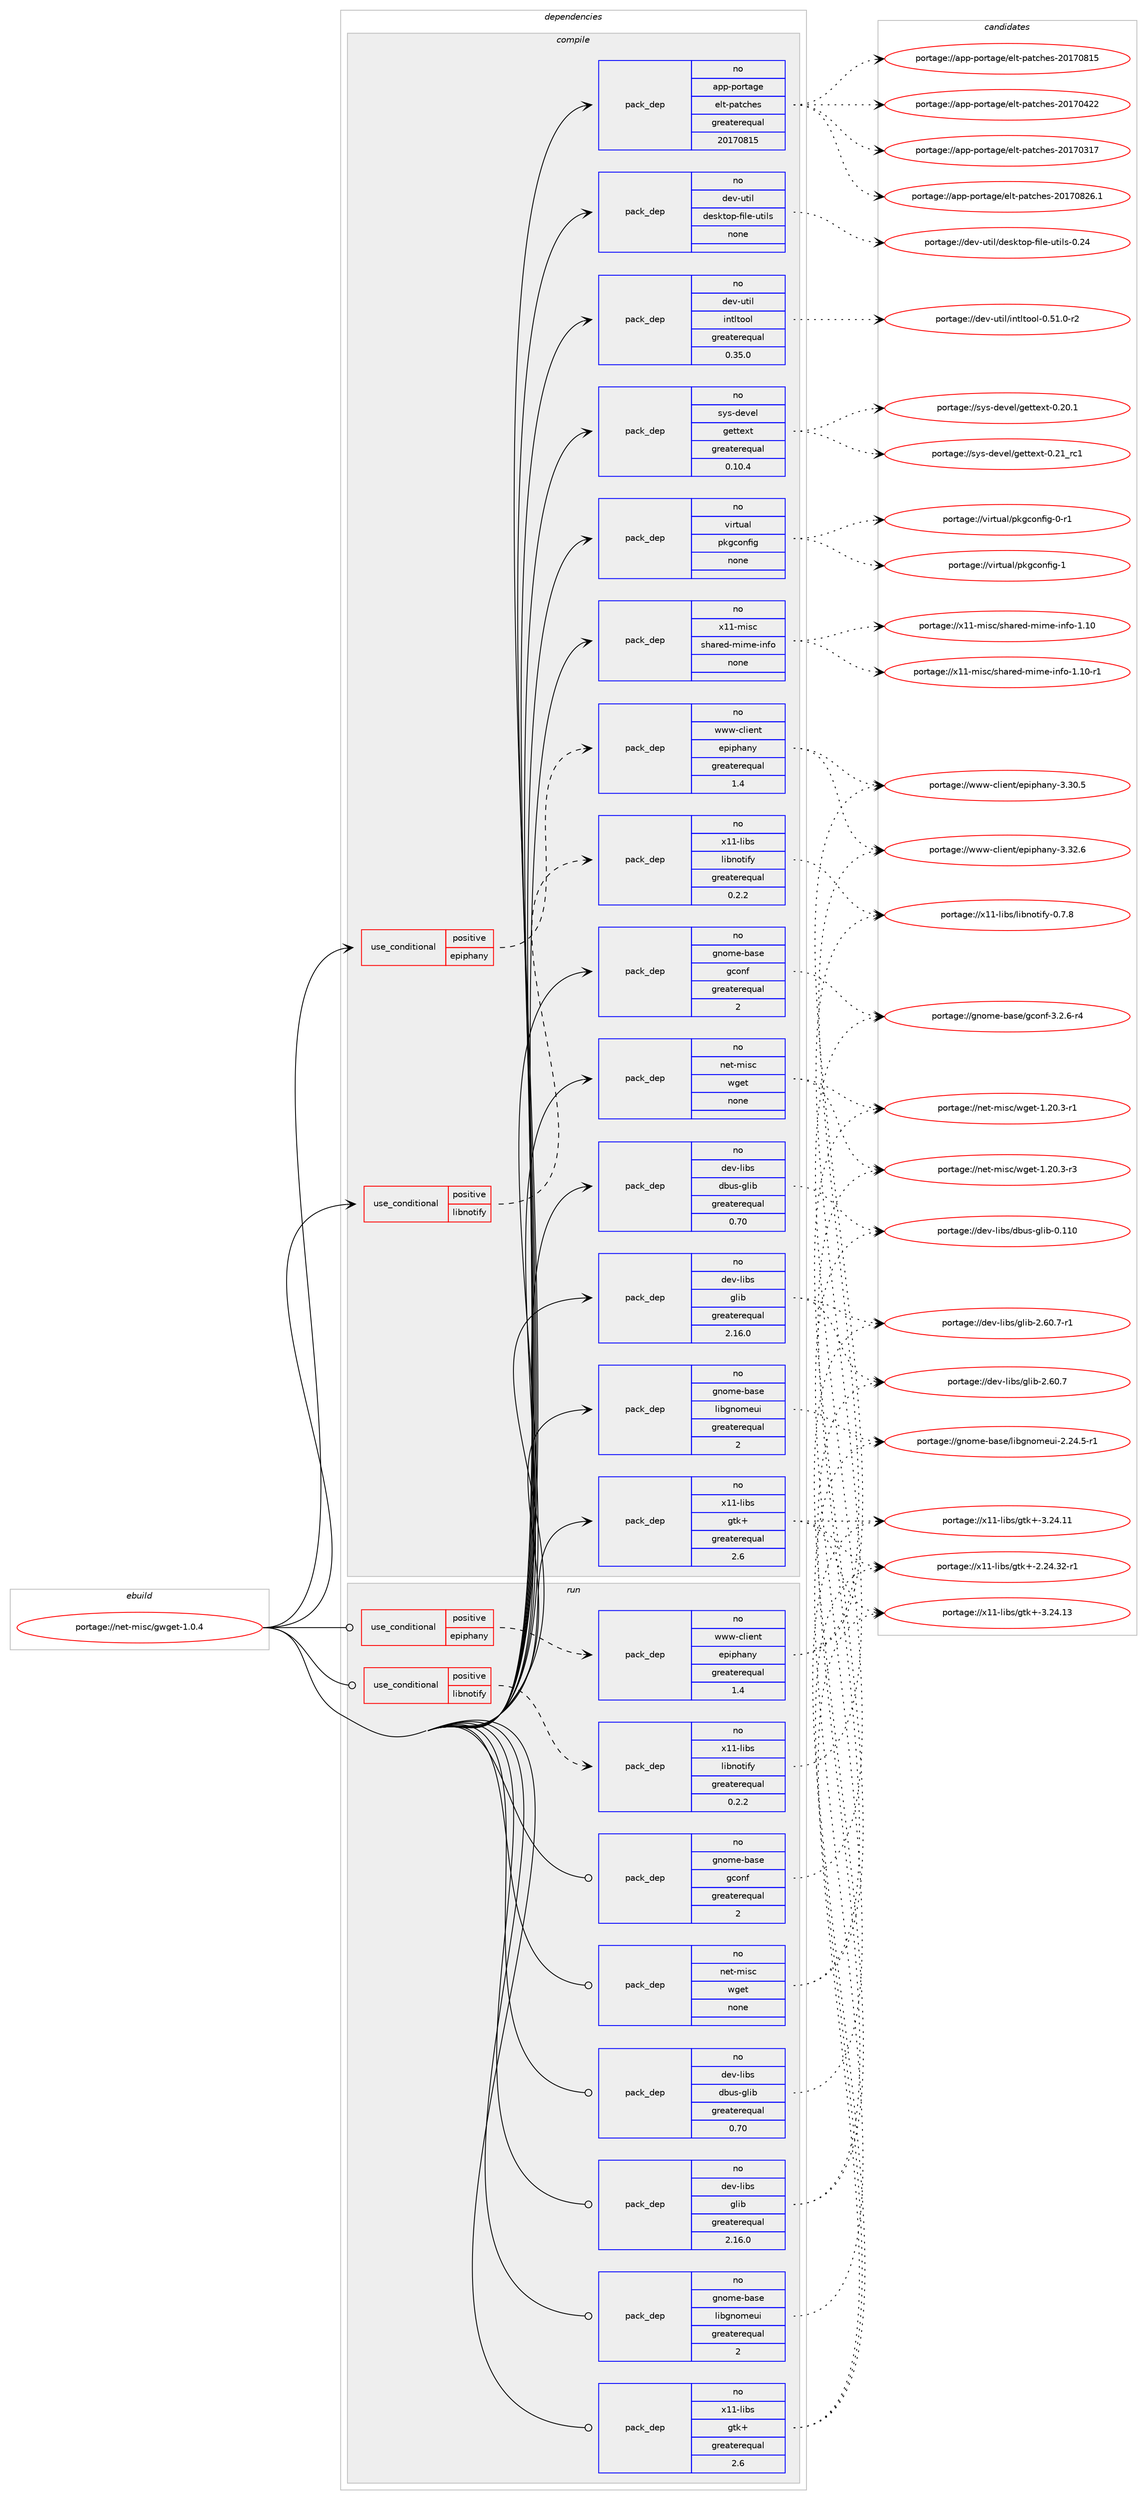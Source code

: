 digraph prolog {

# *************
# Graph options
# *************

newrank=true;
concentrate=true;
compound=true;
graph [rankdir=LR,fontname=Helvetica,fontsize=10,ranksep=1.5];#, ranksep=2.5, nodesep=0.2];
edge  [arrowhead=vee];
node  [fontname=Helvetica,fontsize=10];

# **********
# The ebuild
# **********

subgraph cluster_leftcol {
color=gray;
rank=same;
label=<<i>ebuild</i>>;
id [label="portage://net-misc/gwget-1.0.4", color=red, width=4, href="../net-misc/gwget-1.0.4.svg"];
}

# ****************
# The dependencies
# ****************

subgraph cluster_midcol {
color=gray;
label=<<i>dependencies</i>>;
subgraph cluster_compile {
fillcolor="#eeeeee";
style=filled;
label=<<i>compile</i>>;
subgraph cond26295 {
dependency126626 [label=<<TABLE BORDER="0" CELLBORDER="1" CELLSPACING="0" CELLPADDING="4"><TR><TD ROWSPAN="3" CELLPADDING="10">use_conditional</TD></TR><TR><TD>positive</TD></TR><TR><TD>epiphany</TD></TR></TABLE>>, shape=none, color=red];
subgraph pack98189 {
dependency126627 [label=<<TABLE BORDER="0" CELLBORDER="1" CELLSPACING="0" CELLPADDING="4" WIDTH="220"><TR><TD ROWSPAN="6" CELLPADDING="30">pack_dep</TD></TR><TR><TD WIDTH="110">no</TD></TR><TR><TD>www-client</TD></TR><TR><TD>epiphany</TD></TR><TR><TD>greaterequal</TD></TR><TR><TD>1.4</TD></TR></TABLE>>, shape=none, color=blue];
}
dependency126626:e -> dependency126627:w [weight=20,style="dashed",arrowhead="vee"];
}
id:e -> dependency126626:w [weight=20,style="solid",arrowhead="vee"];
subgraph cond26296 {
dependency126628 [label=<<TABLE BORDER="0" CELLBORDER="1" CELLSPACING="0" CELLPADDING="4"><TR><TD ROWSPAN="3" CELLPADDING="10">use_conditional</TD></TR><TR><TD>positive</TD></TR><TR><TD>libnotify</TD></TR></TABLE>>, shape=none, color=red];
subgraph pack98190 {
dependency126629 [label=<<TABLE BORDER="0" CELLBORDER="1" CELLSPACING="0" CELLPADDING="4" WIDTH="220"><TR><TD ROWSPAN="6" CELLPADDING="30">pack_dep</TD></TR><TR><TD WIDTH="110">no</TD></TR><TR><TD>x11-libs</TD></TR><TR><TD>libnotify</TD></TR><TR><TD>greaterequal</TD></TR><TR><TD>0.2.2</TD></TR></TABLE>>, shape=none, color=blue];
}
dependency126628:e -> dependency126629:w [weight=20,style="dashed",arrowhead="vee"];
}
id:e -> dependency126628:w [weight=20,style="solid",arrowhead="vee"];
subgraph pack98191 {
dependency126630 [label=<<TABLE BORDER="0" CELLBORDER="1" CELLSPACING="0" CELLPADDING="4" WIDTH="220"><TR><TD ROWSPAN="6" CELLPADDING="30">pack_dep</TD></TR><TR><TD WIDTH="110">no</TD></TR><TR><TD>app-portage</TD></TR><TR><TD>elt-patches</TD></TR><TR><TD>greaterequal</TD></TR><TR><TD>20170815</TD></TR></TABLE>>, shape=none, color=blue];
}
id:e -> dependency126630:w [weight=20,style="solid",arrowhead="vee"];
subgraph pack98192 {
dependency126631 [label=<<TABLE BORDER="0" CELLBORDER="1" CELLSPACING="0" CELLPADDING="4" WIDTH="220"><TR><TD ROWSPAN="6" CELLPADDING="30">pack_dep</TD></TR><TR><TD WIDTH="110">no</TD></TR><TR><TD>dev-libs</TD></TR><TR><TD>dbus-glib</TD></TR><TR><TD>greaterequal</TD></TR><TR><TD>0.70</TD></TR></TABLE>>, shape=none, color=blue];
}
id:e -> dependency126631:w [weight=20,style="solid",arrowhead="vee"];
subgraph pack98193 {
dependency126632 [label=<<TABLE BORDER="0" CELLBORDER="1" CELLSPACING="0" CELLPADDING="4" WIDTH="220"><TR><TD ROWSPAN="6" CELLPADDING="30">pack_dep</TD></TR><TR><TD WIDTH="110">no</TD></TR><TR><TD>dev-libs</TD></TR><TR><TD>glib</TD></TR><TR><TD>greaterequal</TD></TR><TR><TD>2.16.0</TD></TR></TABLE>>, shape=none, color=blue];
}
id:e -> dependency126632:w [weight=20,style="solid",arrowhead="vee"];
subgraph pack98194 {
dependency126633 [label=<<TABLE BORDER="0" CELLBORDER="1" CELLSPACING="0" CELLPADDING="4" WIDTH="220"><TR><TD ROWSPAN="6" CELLPADDING="30">pack_dep</TD></TR><TR><TD WIDTH="110">no</TD></TR><TR><TD>dev-util</TD></TR><TR><TD>desktop-file-utils</TD></TR><TR><TD>none</TD></TR><TR><TD></TD></TR></TABLE>>, shape=none, color=blue];
}
id:e -> dependency126633:w [weight=20,style="solid",arrowhead="vee"];
subgraph pack98195 {
dependency126634 [label=<<TABLE BORDER="0" CELLBORDER="1" CELLSPACING="0" CELLPADDING="4" WIDTH="220"><TR><TD ROWSPAN="6" CELLPADDING="30">pack_dep</TD></TR><TR><TD WIDTH="110">no</TD></TR><TR><TD>dev-util</TD></TR><TR><TD>intltool</TD></TR><TR><TD>greaterequal</TD></TR><TR><TD>0.35.0</TD></TR></TABLE>>, shape=none, color=blue];
}
id:e -> dependency126634:w [weight=20,style="solid",arrowhead="vee"];
subgraph pack98196 {
dependency126635 [label=<<TABLE BORDER="0" CELLBORDER="1" CELLSPACING="0" CELLPADDING="4" WIDTH="220"><TR><TD ROWSPAN="6" CELLPADDING="30">pack_dep</TD></TR><TR><TD WIDTH="110">no</TD></TR><TR><TD>gnome-base</TD></TR><TR><TD>gconf</TD></TR><TR><TD>greaterequal</TD></TR><TR><TD>2</TD></TR></TABLE>>, shape=none, color=blue];
}
id:e -> dependency126635:w [weight=20,style="solid",arrowhead="vee"];
subgraph pack98197 {
dependency126636 [label=<<TABLE BORDER="0" CELLBORDER="1" CELLSPACING="0" CELLPADDING="4" WIDTH="220"><TR><TD ROWSPAN="6" CELLPADDING="30">pack_dep</TD></TR><TR><TD WIDTH="110">no</TD></TR><TR><TD>gnome-base</TD></TR><TR><TD>libgnomeui</TD></TR><TR><TD>greaterequal</TD></TR><TR><TD>2</TD></TR></TABLE>>, shape=none, color=blue];
}
id:e -> dependency126636:w [weight=20,style="solid",arrowhead="vee"];
subgraph pack98198 {
dependency126637 [label=<<TABLE BORDER="0" CELLBORDER="1" CELLSPACING="0" CELLPADDING="4" WIDTH="220"><TR><TD ROWSPAN="6" CELLPADDING="30">pack_dep</TD></TR><TR><TD WIDTH="110">no</TD></TR><TR><TD>net-misc</TD></TR><TR><TD>wget</TD></TR><TR><TD>none</TD></TR><TR><TD></TD></TR></TABLE>>, shape=none, color=blue];
}
id:e -> dependency126637:w [weight=20,style="solid",arrowhead="vee"];
subgraph pack98199 {
dependency126638 [label=<<TABLE BORDER="0" CELLBORDER="1" CELLSPACING="0" CELLPADDING="4" WIDTH="220"><TR><TD ROWSPAN="6" CELLPADDING="30">pack_dep</TD></TR><TR><TD WIDTH="110">no</TD></TR><TR><TD>sys-devel</TD></TR><TR><TD>gettext</TD></TR><TR><TD>greaterequal</TD></TR><TR><TD>0.10.4</TD></TR></TABLE>>, shape=none, color=blue];
}
id:e -> dependency126638:w [weight=20,style="solid",arrowhead="vee"];
subgraph pack98200 {
dependency126639 [label=<<TABLE BORDER="0" CELLBORDER="1" CELLSPACING="0" CELLPADDING="4" WIDTH="220"><TR><TD ROWSPAN="6" CELLPADDING="30">pack_dep</TD></TR><TR><TD WIDTH="110">no</TD></TR><TR><TD>virtual</TD></TR><TR><TD>pkgconfig</TD></TR><TR><TD>none</TD></TR><TR><TD></TD></TR></TABLE>>, shape=none, color=blue];
}
id:e -> dependency126639:w [weight=20,style="solid",arrowhead="vee"];
subgraph pack98201 {
dependency126640 [label=<<TABLE BORDER="0" CELLBORDER="1" CELLSPACING="0" CELLPADDING="4" WIDTH="220"><TR><TD ROWSPAN="6" CELLPADDING="30">pack_dep</TD></TR><TR><TD WIDTH="110">no</TD></TR><TR><TD>x11-libs</TD></TR><TR><TD>gtk+</TD></TR><TR><TD>greaterequal</TD></TR><TR><TD>2.6</TD></TR></TABLE>>, shape=none, color=blue];
}
id:e -> dependency126640:w [weight=20,style="solid",arrowhead="vee"];
subgraph pack98202 {
dependency126641 [label=<<TABLE BORDER="0" CELLBORDER="1" CELLSPACING="0" CELLPADDING="4" WIDTH="220"><TR><TD ROWSPAN="6" CELLPADDING="30">pack_dep</TD></TR><TR><TD WIDTH="110">no</TD></TR><TR><TD>x11-misc</TD></TR><TR><TD>shared-mime-info</TD></TR><TR><TD>none</TD></TR><TR><TD></TD></TR></TABLE>>, shape=none, color=blue];
}
id:e -> dependency126641:w [weight=20,style="solid",arrowhead="vee"];
}
subgraph cluster_compileandrun {
fillcolor="#eeeeee";
style=filled;
label=<<i>compile and run</i>>;
}
subgraph cluster_run {
fillcolor="#eeeeee";
style=filled;
label=<<i>run</i>>;
subgraph cond26297 {
dependency126642 [label=<<TABLE BORDER="0" CELLBORDER="1" CELLSPACING="0" CELLPADDING="4"><TR><TD ROWSPAN="3" CELLPADDING="10">use_conditional</TD></TR><TR><TD>positive</TD></TR><TR><TD>epiphany</TD></TR></TABLE>>, shape=none, color=red];
subgraph pack98203 {
dependency126643 [label=<<TABLE BORDER="0" CELLBORDER="1" CELLSPACING="0" CELLPADDING="4" WIDTH="220"><TR><TD ROWSPAN="6" CELLPADDING="30">pack_dep</TD></TR><TR><TD WIDTH="110">no</TD></TR><TR><TD>www-client</TD></TR><TR><TD>epiphany</TD></TR><TR><TD>greaterequal</TD></TR><TR><TD>1.4</TD></TR></TABLE>>, shape=none, color=blue];
}
dependency126642:e -> dependency126643:w [weight=20,style="dashed",arrowhead="vee"];
}
id:e -> dependency126642:w [weight=20,style="solid",arrowhead="odot"];
subgraph cond26298 {
dependency126644 [label=<<TABLE BORDER="0" CELLBORDER="1" CELLSPACING="0" CELLPADDING="4"><TR><TD ROWSPAN="3" CELLPADDING="10">use_conditional</TD></TR><TR><TD>positive</TD></TR><TR><TD>libnotify</TD></TR></TABLE>>, shape=none, color=red];
subgraph pack98204 {
dependency126645 [label=<<TABLE BORDER="0" CELLBORDER="1" CELLSPACING="0" CELLPADDING="4" WIDTH="220"><TR><TD ROWSPAN="6" CELLPADDING="30">pack_dep</TD></TR><TR><TD WIDTH="110">no</TD></TR><TR><TD>x11-libs</TD></TR><TR><TD>libnotify</TD></TR><TR><TD>greaterequal</TD></TR><TR><TD>0.2.2</TD></TR></TABLE>>, shape=none, color=blue];
}
dependency126644:e -> dependency126645:w [weight=20,style="dashed",arrowhead="vee"];
}
id:e -> dependency126644:w [weight=20,style="solid",arrowhead="odot"];
subgraph pack98205 {
dependency126646 [label=<<TABLE BORDER="0" CELLBORDER="1" CELLSPACING="0" CELLPADDING="4" WIDTH="220"><TR><TD ROWSPAN="6" CELLPADDING="30">pack_dep</TD></TR><TR><TD WIDTH="110">no</TD></TR><TR><TD>dev-libs</TD></TR><TR><TD>dbus-glib</TD></TR><TR><TD>greaterequal</TD></TR><TR><TD>0.70</TD></TR></TABLE>>, shape=none, color=blue];
}
id:e -> dependency126646:w [weight=20,style="solid",arrowhead="odot"];
subgraph pack98206 {
dependency126647 [label=<<TABLE BORDER="0" CELLBORDER="1" CELLSPACING="0" CELLPADDING="4" WIDTH="220"><TR><TD ROWSPAN="6" CELLPADDING="30">pack_dep</TD></TR><TR><TD WIDTH="110">no</TD></TR><TR><TD>dev-libs</TD></TR><TR><TD>glib</TD></TR><TR><TD>greaterequal</TD></TR><TR><TD>2.16.0</TD></TR></TABLE>>, shape=none, color=blue];
}
id:e -> dependency126647:w [weight=20,style="solid",arrowhead="odot"];
subgraph pack98207 {
dependency126648 [label=<<TABLE BORDER="0" CELLBORDER="1" CELLSPACING="0" CELLPADDING="4" WIDTH="220"><TR><TD ROWSPAN="6" CELLPADDING="30">pack_dep</TD></TR><TR><TD WIDTH="110">no</TD></TR><TR><TD>gnome-base</TD></TR><TR><TD>gconf</TD></TR><TR><TD>greaterequal</TD></TR><TR><TD>2</TD></TR></TABLE>>, shape=none, color=blue];
}
id:e -> dependency126648:w [weight=20,style="solid",arrowhead="odot"];
subgraph pack98208 {
dependency126649 [label=<<TABLE BORDER="0" CELLBORDER="1" CELLSPACING="0" CELLPADDING="4" WIDTH="220"><TR><TD ROWSPAN="6" CELLPADDING="30">pack_dep</TD></TR><TR><TD WIDTH="110">no</TD></TR><TR><TD>gnome-base</TD></TR><TR><TD>libgnomeui</TD></TR><TR><TD>greaterequal</TD></TR><TR><TD>2</TD></TR></TABLE>>, shape=none, color=blue];
}
id:e -> dependency126649:w [weight=20,style="solid",arrowhead="odot"];
subgraph pack98209 {
dependency126650 [label=<<TABLE BORDER="0" CELLBORDER="1" CELLSPACING="0" CELLPADDING="4" WIDTH="220"><TR><TD ROWSPAN="6" CELLPADDING="30">pack_dep</TD></TR><TR><TD WIDTH="110">no</TD></TR><TR><TD>net-misc</TD></TR><TR><TD>wget</TD></TR><TR><TD>none</TD></TR><TR><TD></TD></TR></TABLE>>, shape=none, color=blue];
}
id:e -> dependency126650:w [weight=20,style="solid",arrowhead="odot"];
subgraph pack98210 {
dependency126651 [label=<<TABLE BORDER="0" CELLBORDER="1" CELLSPACING="0" CELLPADDING="4" WIDTH="220"><TR><TD ROWSPAN="6" CELLPADDING="30">pack_dep</TD></TR><TR><TD WIDTH="110">no</TD></TR><TR><TD>x11-libs</TD></TR><TR><TD>gtk+</TD></TR><TR><TD>greaterequal</TD></TR><TR><TD>2.6</TD></TR></TABLE>>, shape=none, color=blue];
}
id:e -> dependency126651:w [weight=20,style="solid",arrowhead="odot"];
}
}

# **************
# The candidates
# **************

subgraph cluster_choices {
rank=same;
color=gray;
label=<<i>candidates</i>>;

subgraph choice98189 {
color=black;
nodesep=1;
choice1191191194599108105101110116471011121051121049711012145514651504654 [label="portage://www-client/epiphany-3.32.6", color=red, width=4,href="../www-client/epiphany-3.32.6.svg"];
choice1191191194599108105101110116471011121051121049711012145514651484653 [label="portage://www-client/epiphany-3.30.5", color=red, width=4,href="../www-client/epiphany-3.30.5.svg"];
dependency126627:e -> choice1191191194599108105101110116471011121051121049711012145514651504654:w [style=dotted,weight="100"];
dependency126627:e -> choice1191191194599108105101110116471011121051121049711012145514651484653:w [style=dotted,weight="100"];
}
subgraph choice98190 {
color=black;
nodesep=1;
choice120494945108105981154710810598110111116105102121454846554656 [label="portage://x11-libs/libnotify-0.7.8", color=red, width=4,href="../x11-libs/libnotify-0.7.8.svg"];
dependency126629:e -> choice120494945108105981154710810598110111116105102121454846554656:w [style=dotted,weight="100"];
}
subgraph choice98191 {
color=black;
nodesep=1;
choice971121124511211111411697103101471011081164511297116991041011154550484955485650544649 [label="portage://app-portage/elt-patches-20170826.1", color=red, width=4,href="../app-portage/elt-patches-20170826.1.svg"];
choice97112112451121111141169710310147101108116451129711699104101115455048495548564953 [label="portage://app-portage/elt-patches-20170815", color=red, width=4,href="../app-portage/elt-patches-20170815.svg"];
choice97112112451121111141169710310147101108116451129711699104101115455048495548525050 [label="portage://app-portage/elt-patches-20170422", color=red, width=4,href="../app-portage/elt-patches-20170422.svg"];
choice97112112451121111141169710310147101108116451129711699104101115455048495548514955 [label="portage://app-portage/elt-patches-20170317", color=red, width=4,href="../app-portage/elt-patches-20170317.svg"];
dependency126630:e -> choice971121124511211111411697103101471011081164511297116991041011154550484955485650544649:w [style=dotted,weight="100"];
dependency126630:e -> choice97112112451121111141169710310147101108116451129711699104101115455048495548564953:w [style=dotted,weight="100"];
dependency126630:e -> choice97112112451121111141169710310147101108116451129711699104101115455048495548525050:w [style=dotted,weight="100"];
dependency126630:e -> choice97112112451121111141169710310147101108116451129711699104101115455048495548514955:w [style=dotted,weight="100"];
}
subgraph choice98192 {
color=black;
nodesep=1;
choice100101118451081059811547100981171154510310810598454846494948 [label="portage://dev-libs/dbus-glib-0.110", color=red, width=4,href="../dev-libs/dbus-glib-0.110.svg"];
dependency126631:e -> choice100101118451081059811547100981171154510310810598454846494948:w [style=dotted,weight="100"];
}
subgraph choice98193 {
color=black;
nodesep=1;
choice10010111845108105981154710310810598455046544846554511449 [label="portage://dev-libs/glib-2.60.7-r1", color=red, width=4,href="../dev-libs/glib-2.60.7-r1.svg"];
choice1001011184510810598115471031081059845504654484655 [label="portage://dev-libs/glib-2.60.7", color=red, width=4,href="../dev-libs/glib-2.60.7.svg"];
dependency126632:e -> choice10010111845108105981154710310810598455046544846554511449:w [style=dotted,weight="100"];
dependency126632:e -> choice1001011184510810598115471031081059845504654484655:w [style=dotted,weight="100"];
}
subgraph choice98194 {
color=black;
nodesep=1;
choice100101118451171161051084710010111510711611111245102105108101451171161051081154548465052 [label="portage://dev-util/desktop-file-utils-0.24", color=red, width=4,href="../dev-util/desktop-file-utils-0.24.svg"];
dependency126633:e -> choice100101118451171161051084710010111510711611111245102105108101451171161051081154548465052:w [style=dotted,weight="100"];
}
subgraph choice98195 {
color=black;
nodesep=1;
choice1001011184511711610510847105110116108116111111108454846534946484511450 [label="portage://dev-util/intltool-0.51.0-r2", color=red, width=4,href="../dev-util/intltool-0.51.0-r2.svg"];
dependency126634:e -> choice1001011184511711610510847105110116108116111111108454846534946484511450:w [style=dotted,weight="100"];
}
subgraph choice98196 {
color=black;
nodesep=1;
choice10311011110910145989711510147103991111101024551465046544511452 [label="portage://gnome-base/gconf-3.2.6-r4", color=red, width=4,href="../gnome-base/gconf-3.2.6-r4.svg"];
dependency126635:e -> choice10311011110910145989711510147103991111101024551465046544511452:w [style=dotted,weight="100"];
}
subgraph choice98197 {
color=black;
nodesep=1;
choice1031101111091014598971151014710810598103110111109101117105455046505246534511449 [label="portage://gnome-base/libgnomeui-2.24.5-r1", color=red, width=4,href="../gnome-base/libgnomeui-2.24.5-r1.svg"];
dependency126636:e -> choice1031101111091014598971151014710810598103110111109101117105455046505246534511449:w [style=dotted,weight="100"];
}
subgraph choice98198 {
color=black;
nodesep=1;
choice110101116451091051159947119103101116454946504846514511451 [label="portage://net-misc/wget-1.20.3-r3", color=red, width=4,href="../net-misc/wget-1.20.3-r3.svg"];
choice110101116451091051159947119103101116454946504846514511449 [label="portage://net-misc/wget-1.20.3-r1", color=red, width=4,href="../net-misc/wget-1.20.3-r1.svg"];
dependency126637:e -> choice110101116451091051159947119103101116454946504846514511451:w [style=dotted,weight="100"];
dependency126637:e -> choice110101116451091051159947119103101116454946504846514511449:w [style=dotted,weight="100"];
}
subgraph choice98199 {
color=black;
nodesep=1;
choice11512111545100101118101108471031011161161011201164548465049951149949 [label="portage://sys-devel/gettext-0.21_rc1", color=red, width=4,href="../sys-devel/gettext-0.21_rc1.svg"];
choice115121115451001011181011084710310111611610112011645484650484649 [label="portage://sys-devel/gettext-0.20.1", color=red, width=4,href="../sys-devel/gettext-0.20.1.svg"];
dependency126638:e -> choice11512111545100101118101108471031011161161011201164548465049951149949:w [style=dotted,weight="100"];
dependency126638:e -> choice115121115451001011181011084710310111611610112011645484650484649:w [style=dotted,weight="100"];
}
subgraph choice98200 {
color=black;
nodesep=1;
choice1181051141161179710847112107103991111101021051034549 [label="portage://virtual/pkgconfig-1", color=red, width=4,href="../virtual/pkgconfig-1.svg"];
choice11810511411611797108471121071039911111010210510345484511449 [label="portage://virtual/pkgconfig-0-r1", color=red, width=4,href="../virtual/pkgconfig-0-r1.svg"];
dependency126639:e -> choice1181051141161179710847112107103991111101021051034549:w [style=dotted,weight="100"];
dependency126639:e -> choice11810511411611797108471121071039911111010210510345484511449:w [style=dotted,weight="100"];
}
subgraph choice98201 {
color=black;
nodesep=1;
choice1204949451081059811547103116107434551465052464951 [label="portage://x11-libs/gtk+-3.24.13", color=red, width=4,href="../x11-libs/gtk+-3.24.13.svg"];
choice1204949451081059811547103116107434551465052464949 [label="portage://x11-libs/gtk+-3.24.11", color=red, width=4,href="../x11-libs/gtk+-3.24.11.svg"];
choice12049494510810598115471031161074345504650524651504511449 [label="portage://x11-libs/gtk+-2.24.32-r1", color=red, width=4,href="../x11-libs/gtk+-2.24.32-r1.svg"];
dependency126640:e -> choice1204949451081059811547103116107434551465052464951:w [style=dotted,weight="100"];
dependency126640:e -> choice1204949451081059811547103116107434551465052464949:w [style=dotted,weight="100"];
dependency126640:e -> choice12049494510810598115471031161074345504650524651504511449:w [style=dotted,weight="100"];
}
subgraph choice98202 {
color=black;
nodesep=1;
choice120494945109105115994711510497114101100451091051091014510511010211145494649484511449 [label="portage://x11-misc/shared-mime-info-1.10-r1", color=red, width=4,href="../x11-misc/shared-mime-info-1.10-r1.svg"];
choice12049494510910511599471151049711410110045109105109101451051101021114549464948 [label="portage://x11-misc/shared-mime-info-1.10", color=red, width=4,href="../x11-misc/shared-mime-info-1.10.svg"];
dependency126641:e -> choice120494945109105115994711510497114101100451091051091014510511010211145494649484511449:w [style=dotted,weight="100"];
dependency126641:e -> choice12049494510910511599471151049711410110045109105109101451051101021114549464948:w [style=dotted,weight="100"];
}
subgraph choice98203 {
color=black;
nodesep=1;
choice1191191194599108105101110116471011121051121049711012145514651504654 [label="portage://www-client/epiphany-3.32.6", color=red, width=4,href="../www-client/epiphany-3.32.6.svg"];
choice1191191194599108105101110116471011121051121049711012145514651484653 [label="portage://www-client/epiphany-3.30.5", color=red, width=4,href="../www-client/epiphany-3.30.5.svg"];
dependency126643:e -> choice1191191194599108105101110116471011121051121049711012145514651504654:w [style=dotted,weight="100"];
dependency126643:e -> choice1191191194599108105101110116471011121051121049711012145514651484653:w [style=dotted,weight="100"];
}
subgraph choice98204 {
color=black;
nodesep=1;
choice120494945108105981154710810598110111116105102121454846554656 [label="portage://x11-libs/libnotify-0.7.8", color=red, width=4,href="../x11-libs/libnotify-0.7.8.svg"];
dependency126645:e -> choice120494945108105981154710810598110111116105102121454846554656:w [style=dotted,weight="100"];
}
subgraph choice98205 {
color=black;
nodesep=1;
choice100101118451081059811547100981171154510310810598454846494948 [label="portage://dev-libs/dbus-glib-0.110", color=red, width=4,href="../dev-libs/dbus-glib-0.110.svg"];
dependency126646:e -> choice100101118451081059811547100981171154510310810598454846494948:w [style=dotted,weight="100"];
}
subgraph choice98206 {
color=black;
nodesep=1;
choice10010111845108105981154710310810598455046544846554511449 [label="portage://dev-libs/glib-2.60.7-r1", color=red, width=4,href="../dev-libs/glib-2.60.7-r1.svg"];
choice1001011184510810598115471031081059845504654484655 [label="portage://dev-libs/glib-2.60.7", color=red, width=4,href="../dev-libs/glib-2.60.7.svg"];
dependency126647:e -> choice10010111845108105981154710310810598455046544846554511449:w [style=dotted,weight="100"];
dependency126647:e -> choice1001011184510810598115471031081059845504654484655:w [style=dotted,weight="100"];
}
subgraph choice98207 {
color=black;
nodesep=1;
choice10311011110910145989711510147103991111101024551465046544511452 [label="portage://gnome-base/gconf-3.2.6-r4", color=red, width=4,href="../gnome-base/gconf-3.2.6-r4.svg"];
dependency126648:e -> choice10311011110910145989711510147103991111101024551465046544511452:w [style=dotted,weight="100"];
}
subgraph choice98208 {
color=black;
nodesep=1;
choice1031101111091014598971151014710810598103110111109101117105455046505246534511449 [label="portage://gnome-base/libgnomeui-2.24.5-r1", color=red, width=4,href="../gnome-base/libgnomeui-2.24.5-r1.svg"];
dependency126649:e -> choice1031101111091014598971151014710810598103110111109101117105455046505246534511449:w [style=dotted,weight="100"];
}
subgraph choice98209 {
color=black;
nodesep=1;
choice110101116451091051159947119103101116454946504846514511451 [label="portage://net-misc/wget-1.20.3-r3", color=red, width=4,href="../net-misc/wget-1.20.3-r3.svg"];
choice110101116451091051159947119103101116454946504846514511449 [label="portage://net-misc/wget-1.20.3-r1", color=red, width=4,href="../net-misc/wget-1.20.3-r1.svg"];
dependency126650:e -> choice110101116451091051159947119103101116454946504846514511451:w [style=dotted,weight="100"];
dependency126650:e -> choice110101116451091051159947119103101116454946504846514511449:w [style=dotted,weight="100"];
}
subgraph choice98210 {
color=black;
nodesep=1;
choice1204949451081059811547103116107434551465052464951 [label="portage://x11-libs/gtk+-3.24.13", color=red, width=4,href="../x11-libs/gtk+-3.24.13.svg"];
choice1204949451081059811547103116107434551465052464949 [label="portage://x11-libs/gtk+-3.24.11", color=red, width=4,href="../x11-libs/gtk+-3.24.11.svg"];
choice12049494510810598115471031161074345504650524651504511449 [label="portage://x11-libs/gtk+-2.24.32-r1", color=red, width=4,href="../x11-libs/gtk+-2.24.32-r1.svg"];
dependency126651:e -> choice1204949451081059811547103116107434551465052464951:w [style=dotted,weight="100"];
dependency126651:e -> choice1204949451081059811547103116107434551465052464949:w [style=dotted,weight="100"];
dependency126651:e -> choice12049494510810598115471031161074345504650524651504511449:w [style=dotted,weight="100"];
}
}

}
